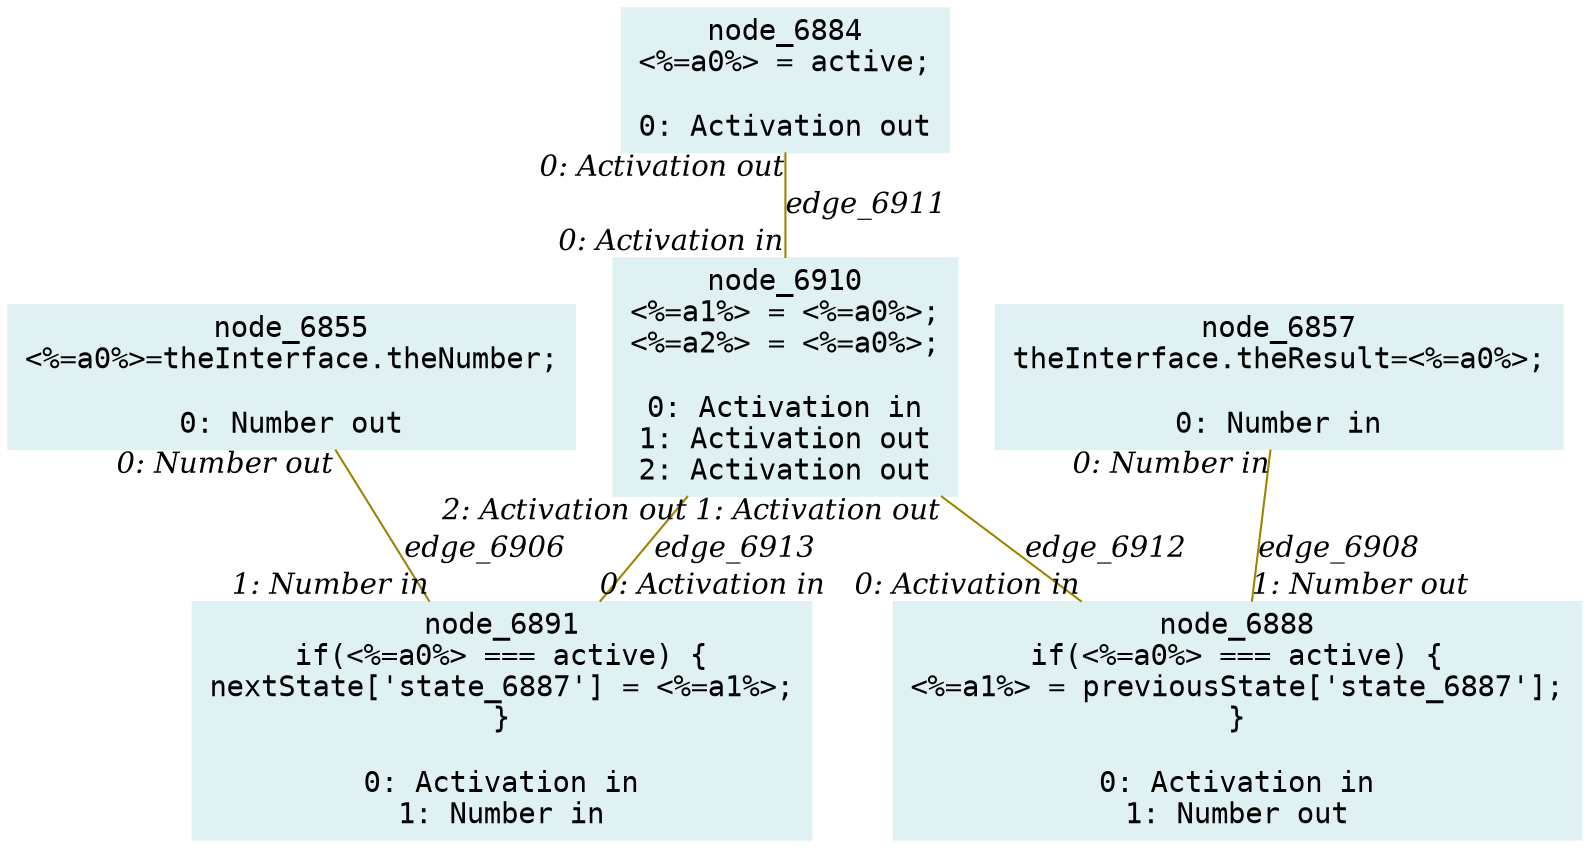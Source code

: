 digraph g{node_6855 [shape="box", style="filled", color="#dff1f2", fontname="Courier", label="node_6855
<%=a0%>=theInterface.theNumber;

0: Number out" ]
node_6857 [shape="box", style="filled", color="#dff1f2", fontname="Courier", label="node_6857
theInterface.theResult=<%=a0%>;

0: Number in" ]
node_6884 [shape="box", style="filled", color="#dff1f2", fontname="Courier", label="node_6884
<%=a0%> = active;

0: Activation out" ]
node_6888 [shape="box", style="filled", color="#dff1f2", fontname="Courier", label="node_6888
if(<%=a0%> === active) {
<%=a1%> = previousState['state_6887'];
}

0: Activation in
1: Number out" ]
node_6891 [shape="box", style="filled", color="#dff1f2", fontname="Courier", label="node_6891
if(<%=a0%> === active) {
nextState['state_6887'] = <%=a1%>;
}

0: Activation in
1: Number in" ]
node_6910 [shape="box", style="filled", color="#dff1f2", fontname="Courier", label="node_6910
<%=a1%> = <%=a0%>;
<%=a2%> = <%=a0%>;

0: Activation in
1: Activation out
2: Activation out" ]
node_6855 -> node_6891 [dir=none, arrowHead=none, fontname="Times-Italic", arrowsize=1, color="#9d8400", label="edge_6906",  headlabel="1: Number in", taillabel="0: Number out" ]
node_6857 -> node_6888 [dir=none, arrowHead=none, fontname="Times-Italic", arrowsize=1, color="#9d8400", label="edge_6908",  headlabel="1: Number out", taillabel="0: Number in" ]
node_6884 -> node_6910 [dir=none, arrowHead=none, fontname="Times-Italic", arrowsize=1, color="#9d8400", label="edge_6911",  headlabel="0: Activation in", taillabel="0: Activation out" ]
node_6910 -> node_6888 [dir=none, arrowHead=none, fontname="Times-Italic", arrowsize=1, color="#9d8400", label="edge_6912",  headlabel="0: Activation in", taillabel="1: Activation out" ]
node_6910 -> node_6891 [dir=none, arrowHead=none, fontname="Times-Italic", arrowsize=1, color="#9d8400", label="edge_6913",  headlabel="0: Activation in", taillabel="2: Activation out" ]
}